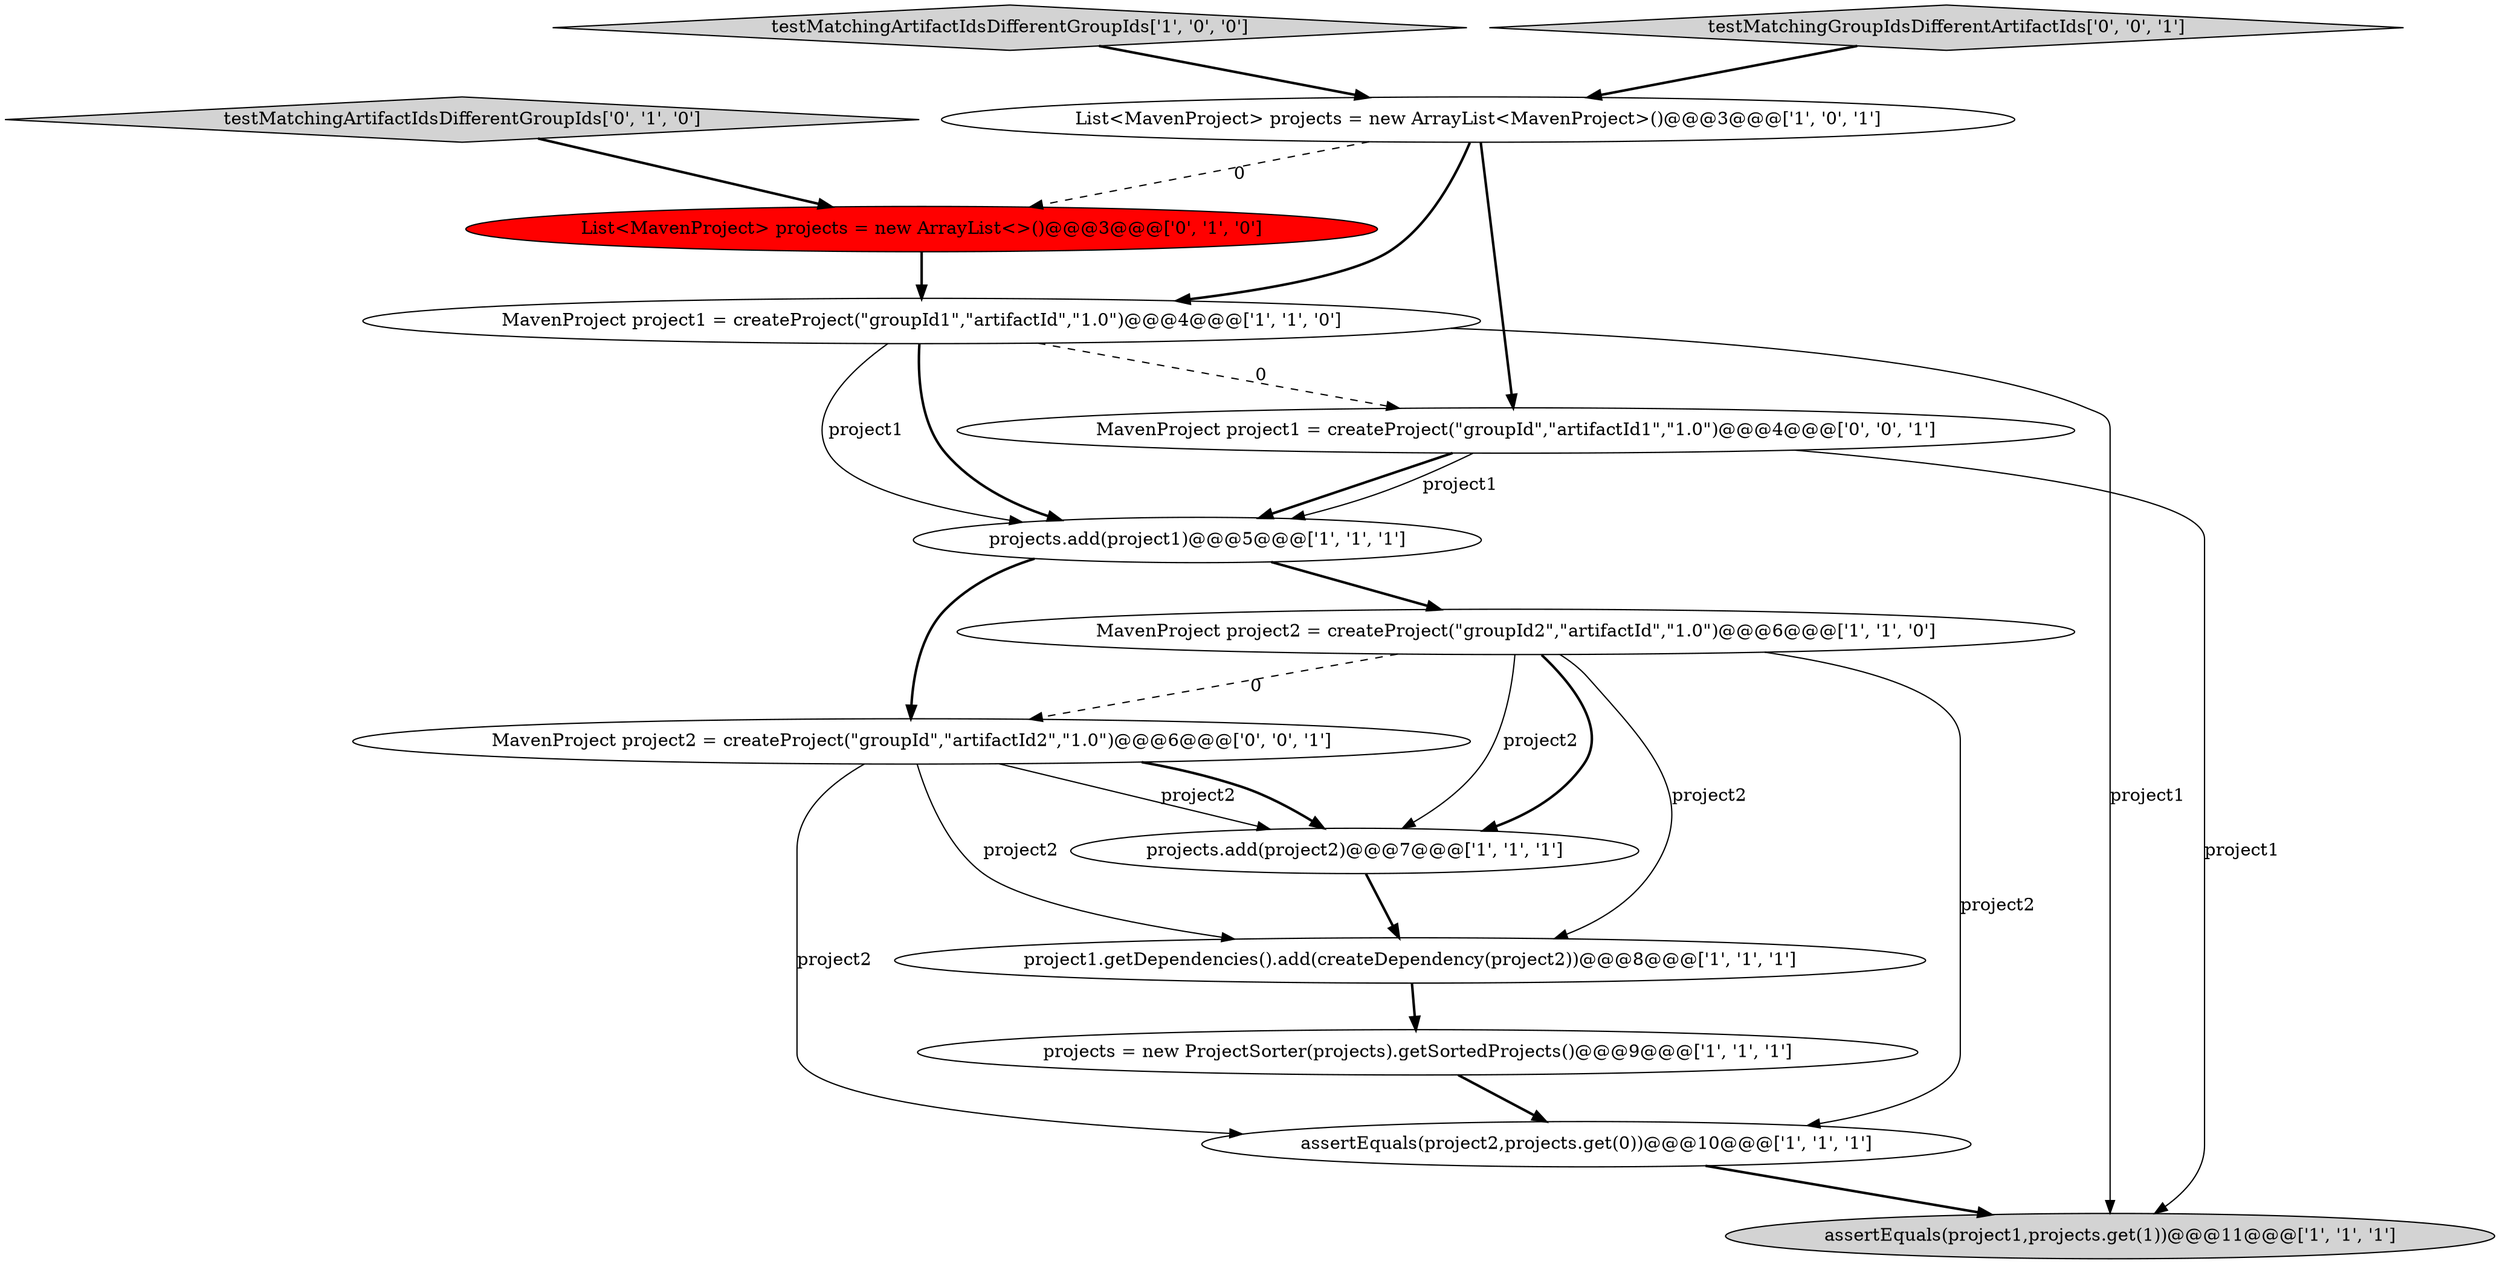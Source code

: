 digraph {
8 [style = filled, label = "assertEquals(project2,projects.get(0))@@@10@@@['1', '1', '1']", fillcolor = white, shape = ellipse image = "AAA0AAABBB1BBB"];
10 [style = filled, label = "List<MavenProject> projects = new ArrayList<>()@@@3@@@['0', '1', '0']", fillcolor = red, shape = ellipse image = "AAA1AAABBB2BBB"];
11 [style = filled, label = "testMatchingArtifactIdsDifferentGroupIds['0', '1', '0']", fillcolor = lightgray, shape = diamond image = "AAA0AAABBB2BBB"];
13 [style = filled, label = "MavenProject project2 = createProject(\"groupId\",\"artifactId2\",\"1.0\")@@@6@@@['0', '0', '1']", fillcolor = white, shape = ellipse image = "AAA0AAABBB3BBB"];
5 [style = filled, label = "assertEquals(project1,projects.get(1))@@@11@@@['1', '1', '1']", fillcolor = lightgray, shape = ellipse image = "AAA0AAABBB1BBB"];
2 [style = filled, label = "testMatchingArtifactIdsDifferentGroupIds['1', '0', '0']", fillcolor = lightgray, shape = diamond image = "AAA0AAABBB1BBB"];
4 [style = filled, label = "projects = new ProjectSorter(projects).getSortedProjects()@@@9@@@['1', '1', '1']", fillcolor = white, shape = ellipse image = "AAA0AAABBB1BBB"];
6 [style = filled, label = "projects.add(project1)@@@5@@@['1', '1', '1']", fillcolor = white, shape = ellipse image = "AAA0AAABBB1BBB"];
7 [style = filled, label = "projects.add(project2)@@@7@@@['1', '1', '1']", fillcolor = white, shape = ellipse image = "AAA0AAABBB1BBB"];
1 [style = filled, label = "project1.getDependencies().add(createDependency(project2))@@@8@@@['1', '1', '1']", fillcolor = white, shape = ellipse image = "AAA0AAABBB1BBB"];
9 [style = filled, label = "MavenProject project1 = createProject(\"groupId1\",\"artifactId\",\"1.0\")@@@4@@@['1', '1', '0']", fillcolor = white, shape = ellipse image = "AAA0AAABBB1BBB"];
3 [style = filled, label = "List<MavenProject> projects = new ArrayList<MavenProject>()@@@3@@@['1', '0', '1']", fillcolor = white, shape = ellipse image = "AAA0AAABBB1BBB"];
14 [style = filled, label = "testMatchingGroupIdsDifferentArtifactIds['0', '0', '1']", fillcolor = lightgray, shape = diamond image = "AAA0AAABBB3BBB"];
0 [style = filled, label = "MavenProject project2 = createProject(\"groupId2\",\"artifactId\",\"1.0\")@@@6@@@['1', '1', '0']", fillcolor = white, shape = ellipse image = "AAA0AAABBB1BBB"];
12 [style = filled, label = "MavenProject project1 = createProject(\"groupId\",\"artifactId1\",\"1.0\")@@@4@@@['0', '0', '1']", fillcolor = white, shape = ellipse image = "AAA0AAABBB3BBB"];
14->3 [style = bold, label=""];
1->4 [style = bold, label=""];
7->1 [style = bold, label=""];
0->8 [style = solid, label="project2"];
13->8 [style = solid, label="project2"];
12->5 [style = solid, label="project1"];
2->3 [style = bold, label=""];
0->7 [style = solid, label="project2"];
6->0 [style = bold, label=""];
3->12 [style = bold, label=""];
12->6 [style = bold, label=""];
9->6 [style = solid, label="project1"];
9->6 [style = bold, label=""];
0->7 [style = bold, label=""];
3->9 [style = bold, label=""];
9->5 [style = solid, label="project1"];
8->5 [style = bold, label=""];
13->7 [style = solid, label="project2"];
11->10 [style = bold, label=""];
13->7 [style = bold, label=""];
6->13 [style = bold, label=""];
12->6 [style = solid, label="project1"];
0->13 [style = dashed, label="0"];
4->8 [style = bold, label=""];
10->9 [style = bold, label=""];
13->1 [style = solid, label="project2"];
3->10 [style = dashed, label="0"];
9->12 [style = dashed, label="0"];
0->1 [style = solid, label="project2"];
}
